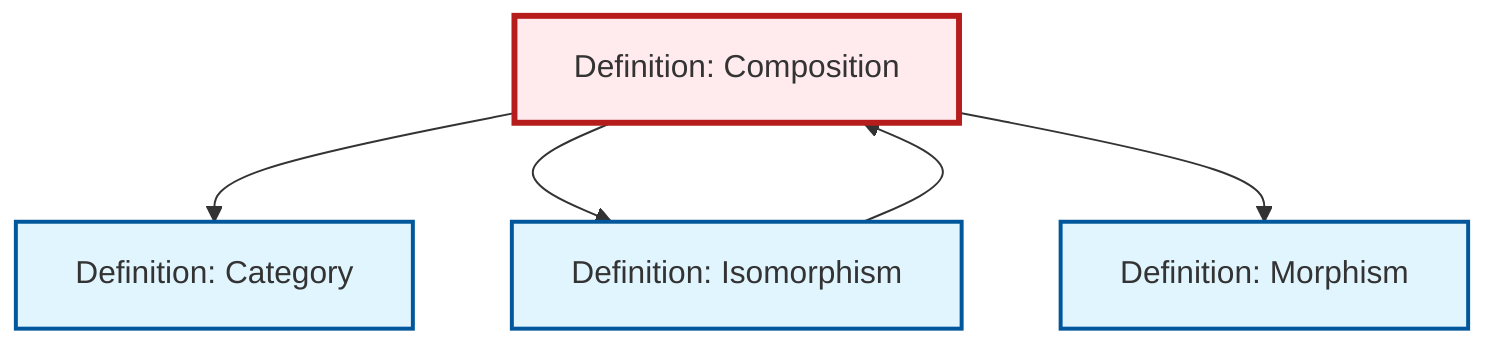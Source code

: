 graph TD
    classDef definition fill:#e1f5fe,stroke:#01579b,stroke-width:2px
    classDef theorem fill:#f3e5f5,stroke:#4a148c,stroke-width:2px
    classDef axiom fill:#fff3e0,stroke:#e65100,stroke-width:2px
    classDef example fill:#e8f5e9,stroke:#1b5e20,stroke-width:2px
    classDef current fill:#ffebee,stroke:#b71c1c,stroke-width:3px
    def-category["Definition: Category"]:::definition
    def-composition["Definition: Composition"]:::definition
    def-isomorphism["Definition: Isomorphism"]:::definition
    def-morphism["Definition: Morphism"]:::definition
    def-composition --> def-category
    def-composition --> def-isomorphism
    def-isomorphism --> def-composition
    def-composition --> def-morphism
    class def-composition current